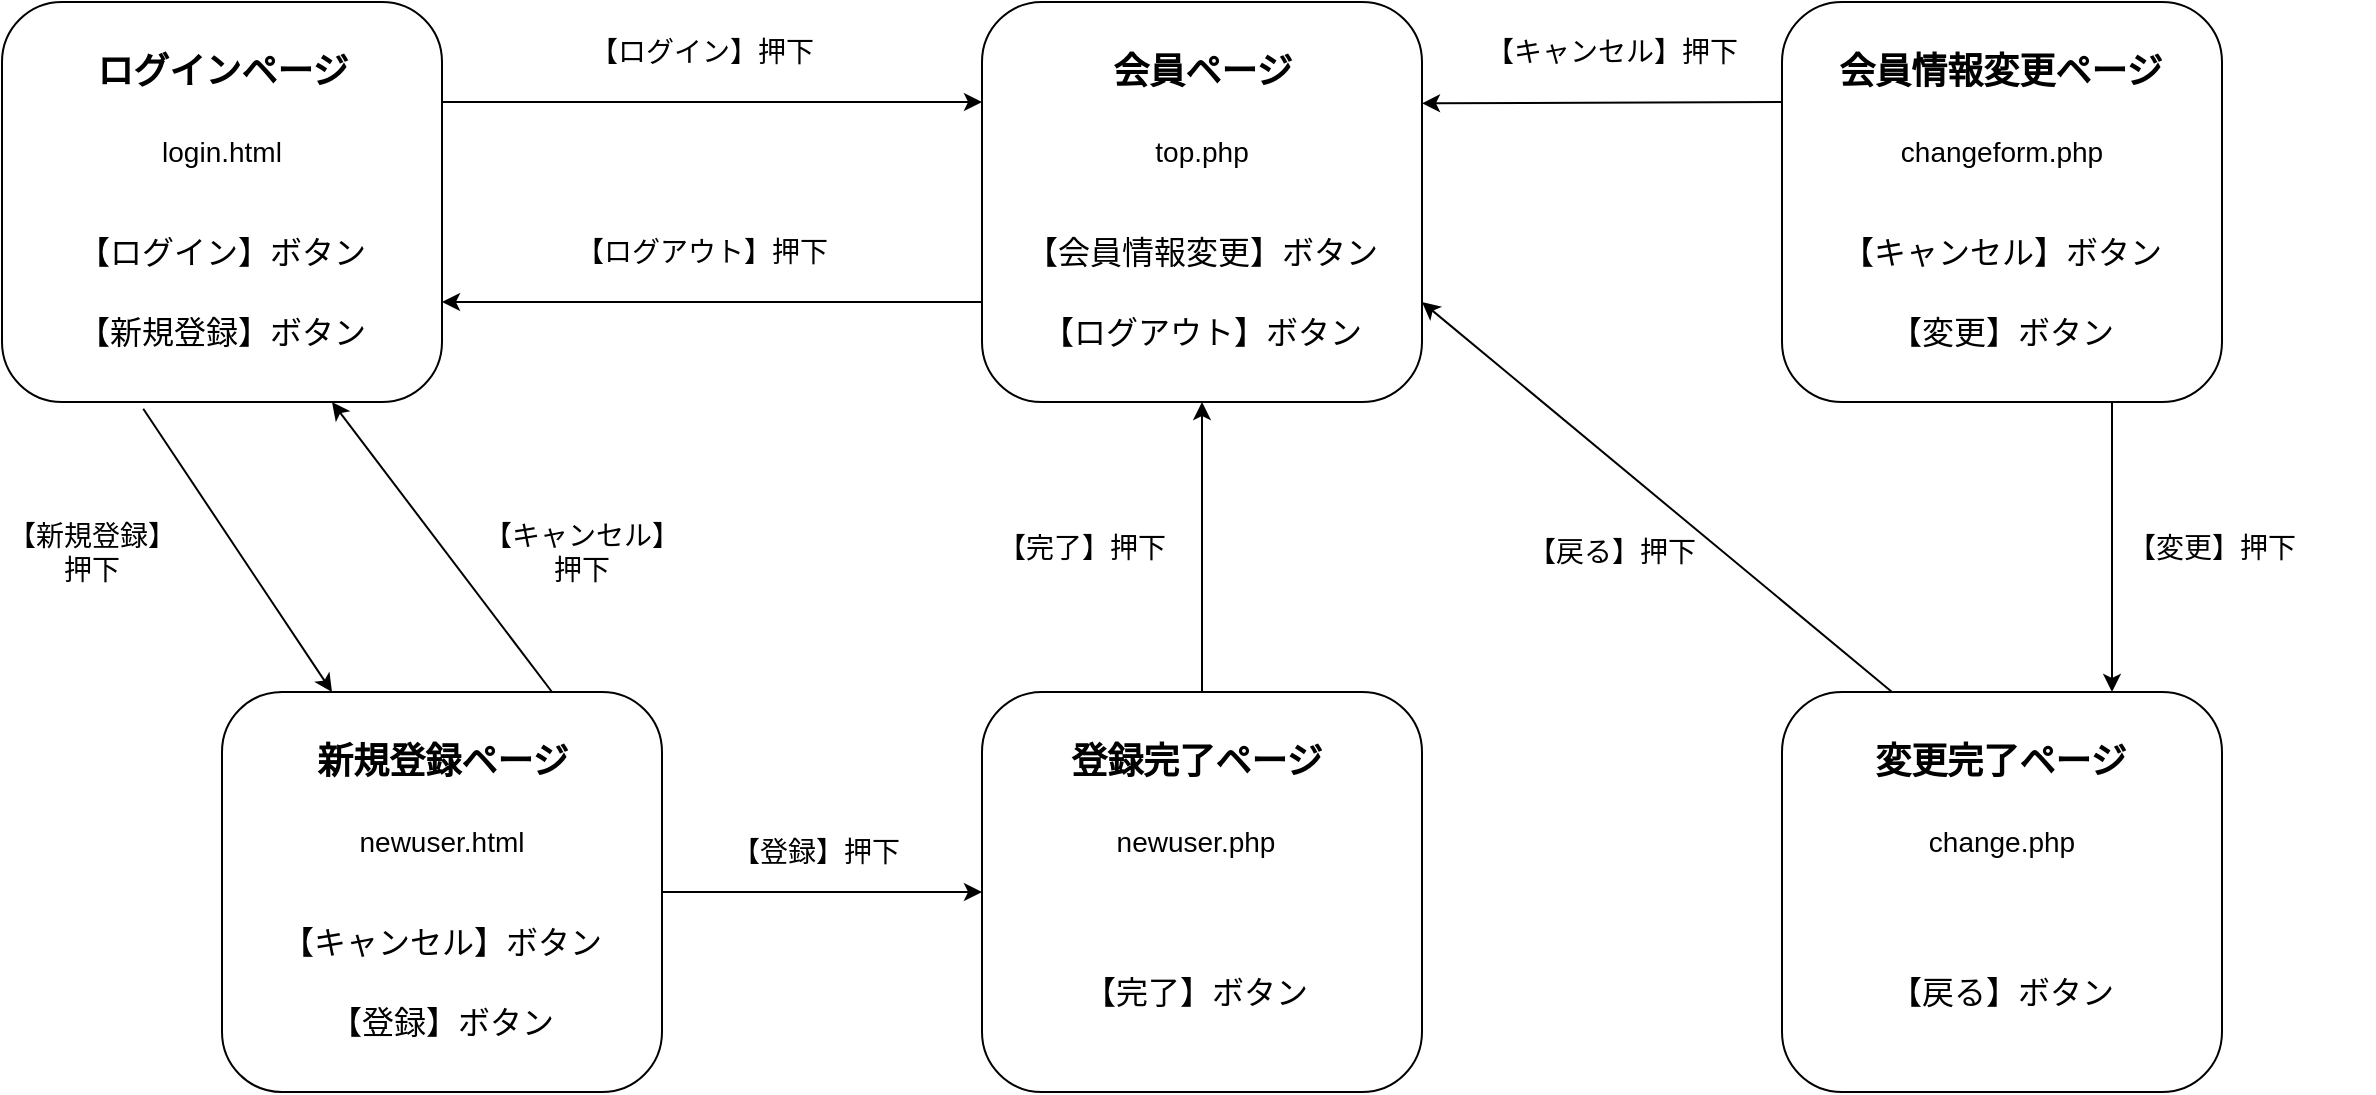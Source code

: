 <mxfile>
    <diagram id="W0Y6Ia2FgGcfSGs5wf8Q" name="ページ1">
        <mxGraphModel dx="1523" dy="918" grid="1" gridSize="10" guides="1" tooltips="1" connect="1" arrows="1" fold="1" page="1" pageScale="1" pageWidth="827" pageHeight="1169" math="0" shadow="0">
            <root>
                <mxCell id="0"/>
                <mxCell id="1" parent="0"/>
                <mxCell id="109" value="" style="group" vertex="1" connectable="0" parent="1">
                    <mxGeometry x="120" y="80" width="1186" height="545" as="geometry"/>
                </mxCell>
                <mxCell id="107" value="" style="group" vertex="1" connectable="0" parent="109">
                    <mxGeometry width="1186" height="545" as="geometry"/>
                </mxCell>
                <mxCell id="48" value="" style="rounded=1;whiteSpace=wrap;html=1;" parent="107" vertex="1">
                    <mxGeometry x="490" y="345" width="220" height="200" as="geometry"/>
                </mxCell>
                <mxCell id="14" value="【ログイン】押下" style="text;html=1;strokeColor=none;fillColor=none;align=center;verticalAlign=middle;whiteSpace=wrap;rounded=0;fontSize=14;" parent="107" vertex="1">
                    <mxGeometry x="270" y="10" width="160" height="30" as="geometry"/>
                </mxCell>
                <mxCell id="16" value="" style="group" parent="107" vertex="1" connectable="0">
                    <mxGeometry x="490" width="220" height="200" as="geometry"/>
                </mxCell>
                <mxCell id="8" value="" style="rounded=1;whiteSpace=wrap;html=1;" parent="16" vertex="1">
                    <mxGeometry width="220" height="200" as="geometry"/>
                </mxCell>
                <mxCell id="9" value="会員ページ" style="text;html=1;strokeColor=none;fillColor=none;align=center;verticalAlign=middle;whiteSpace=wrap;rounded=0;fontStyle=1;fontSize=18;" parent="16" vertex="1">
                    <mxGeometry x="37.5" y="20" width="145" height="30" as="geometry"/>
                </mxCell>
                <mxCell id="10" value="top.php" style="text;html=1;strokeColor=none;fillColor=none;align=center;verticalAlign=middle;whiteSpace=wrap;rounded=0;fontSize=14;" parent="16" vertex="1">
                    <mxGeometry x="50" y="60" width="120" height="30" as="geometry"/>
                </mxCell>
                <mxCell id="11" value="【会員情報変更】ボタン" style="text;html=1;strokeColor=none;fillColor=none;align=center;verticalAlign=middle;whiteSpace=wrap;rounded=0;fontSize=16;" parent="16" vertex="1">
                    <mxGeometry x="20" y="110" width="180" height="30" as="geometry"/>
                </mxCell>
                <mxCell id="12" value="【ログアウト】ボタン" style="text;html=1;strokeColor=none;fillColor=none;align=center;verticalAlign=middle;whiteSpace=wrap;rounded=0;fontSize=16;" parent="16" vertex="1">
                    <mxGeometry x="20" y="150" width="180" height="30" as="geometry"/>
                </mxCell>
                <mxCell id="18" value="" style="group" parent="107" vertex="1" connectable="0">
                    <mxGeometry width="220" height="200" as="geometry"/>
                </mxCell>
                <mxCell id="2" value="" style="rounded=1;whiteSpace=wrap;html=1;" parent="18" vertex="1">
                    <mxGeometry width="220" height="200" as="geometry"/>
                </mxCell>
                <mxCell id="3" value="ログインページ" style="text;html=1;strokeColor=none;fillColor=none;align=center;verticalAlign=middle;whiteSpace=wrap;rounded=0;fontStyle=1;fontSize=18;" parent="18" vertex="1">
                    <mxGeometry x="37.5" y="20" width="145" height="30" as="geometry"/>
                </mxCell>
                <mxCell id="4" value="login.html" style="text;html=1;strokeColor=none;fillColor=none;align=center;verticalAlign=middle;whiteSpace=wrap;rounded=0;fontSize=14;" parent="18" vertex="1">
                    <mxGeometry x="50" y="60" width="120" height="30" as="geometry"/>
                </mxCell>
                <mxCell id="6" value="【ログイン】ボタン" style="text;html=1;strokeColor=none;fillColor=none;align=center;verticalAlign=middle;whiteSpace=wrap;rounded=0;fontSize=16;" parent="18" vertex="1">
                    <mxGeometry x="20" y="110" width="180" height="30" as="geometry"/>
                </mxCell>
                <mxCell id="7" value="【新規登録】ボタン" style="text;html=1;strokeColor=none;fillColor=none;align=center;verticalAlign=middle;whiteSpace=wrap;rounded=0;fontSize=16;" parent="18" vertex="1">
                    <mxGeometry x="20" y="150" width="180" height="30" as="geometry"/>
                </mxCell>
                <mxCell id="26" value="" style="group" parent="107" vertex="1" connectable="0">
                    <mxGeometry x="110" y="345" width="220" height="200" as="geometry"/>
                </mxCell>
                <mxCell id="27" value="" style="rounded=1;whiteSpace=wrap;html=1;" parent="26" vertex="1">
                    <mxGeometry width="220" height="200" as="geometry"/>
                </mxCell>
                <mxCell id="28" value="新規登録ページ" style="text;html=1;strokeColor=none;fillColor=none;align=center;verticalAlign=middle;whiteSpace=wrap;rounded=0;fontStyle=1;fontSize=18;" parent="26" vertex="1">
                    <mxGeometry x="37.5" y="20" width="145" height="30" as="geometry"/>
                </mxCell>
                <mxCell id="29" value="newuser.html" style="text;html=1;strokeColor=none;fillColor=none;align=center;verticalAlign=middle;whiteSpace=wrap;rounded=0;fontSize=14;" parent="26" vertex="1">
                    <mxGeometry x="50" y="60" width="120" height="30" as="geometry"/>
                </mxCell>
                <mxCell id="30" value="【キャンセル】ボタン" style="text;html=1;strokeColor=none;fillColor=none;align=center;verticalAlign=middle;whiteSpace=wrap;rounded=0;fontSize=16;" parent="26" vertex="1">
                    <mxGeometry x="20" y="110" width="180" height="30" as="geometry"/>
                </mxCell>
                <mxCell id="31" value="【登録】ボタン" style="text;html=1;strokeColor=none;fillColor=none;align=center;verticalAlign=middle;whiteSpace=wrap;rounded=0;fontSize=16;" parent="26" vertex="1">
                    <mxGeometry x="20" y="150" width="180" height="30" as="geometry"/>
                </mxCell>
                <mxCell id="36" value="【新規登録】押下" style="text;html=1;strokeColor=none;fillColor=none;align=center;verticalAlign=middle;whiteSpace=wrap;rounded=0;fontSize=14;" parent="107" vertex="1">
                    <mxGeometry y="260" width="90" height="30" as="geometry"/>
                </mxCell>
                <mxCell id="45" style="edgeStyle=none;html=1;exitX=0.321;exitY=1.017;exitDx=0;exitDy=0;entryX=0.25;entryY=0;entryDx=0;entryDy=0;fontSize=14;exitPerimeter=0;" parent="107" source="2" target="27" edge="1">
                    <mxGeometry relative="1" as="geometry"/>
                </mxCell>
                <mxCell id="47" value="" style="group" parent="107" vertex="1" connectable="0">
                    <mxGeometry x="487" y="345" width="220" height="200" as="geometry"/>
                </mxCell>
                <mxCell id="49" value="登録完了ページ" style="text;html=1;strokeColor=none;fillColor=none;align=center;verticalAlign=middle;whiteSpace=wrap;rounded=0;fontStyle=1;fontSize=18;" parent="47" vertex="1">
                    <mxGeometry x="37.5" y="20" width="145" height="30" as="geometry"/>
                </mxCell>
                <mxCell id="50" value="newuser.php" style="text;html=1;strokeColor=none;fillColor=none;align=center;verticalAlign=middle;whiteSpace=wrap;rounded=0;fontSize=14;" parent="47" vertex="1">
                    <mxGeometry x="50" y="60" width="120" height="30" as="geometry"/>
                </mxCell>
                <mxCell id="52" value="【完了】ボタン" style="text;html=1;strokeColor=none;fillColor=none;align=center;verticalAlign=middle;whiteSpace=wrap;rounded=0;fontSize=16;" parent="47" vertex="1">
                    <mxGeometry x="20" y="135" width="180" height="30" as="geometry"/>
                </mxCell>
                <mxCell id="55" style="edgeStyle=none;html=1;exitX=1;exitY=0.5;exitDx=0;exitDy=0;entryX=0;entryY=0.5;entryDx=0;entryDy=0;fontSize=14;" parent="107" source="27" target="48" edge="1">
                    <mxGeometry relative="1" as="geometry"/>
                </mxCell>
                <mxCell id="56" value="【登録】押下" style="text;html=1;strokeColor=none;fillColor=none;align=center;verticalAlign=middle;whiteSpace=wrap;rounded=0;fontSize=14;" parent="107" vertex="1">
                    <mxGeometry x="327" y="410" width="160" height="30" as="geometry"/>
                </mxCell>
                <mxCell id="70" style="edgeStyle=none;html=1;exitX=0.5;exitY=0;exitDx=0;exitDy=0;entryX=0.5;entryY=1;entryDx=0;entryDy=0;fontSize=14;" parent="107" source="48" target="8" edge="1">
                    <mxGeometry relative="1" as="geometry"/>
                </mxCell>
                <mxCell id="71" value="【完了】押下" style="text;html=1;strokeColor=none;fillColor=none;align=center;verticalAlign=middle;whiteSpace=wrap;rounded=0;fontSize=14;" parent="107" vertex="1">
                    <mxGeometry x="460" y="257.5" width="160" height="30" as="geometry"/>
                </mxCell>
                <mxCell id="74" style="edgeStyle=none;html=1;exitX=0.75;exitY=0;exitDx=0;exitDy=0;entryX=0.75;entryY=1;entryDx=0;entryDy=0;fontSize=14;" parent="107" source="27" target="2" edge="1">
                    <mxGeometry relative="1" as="geometry"/>
                </mxCell>
                <mxCell id="75" value="【キャンセル】押下" style="text;html=1;strokeColor=none;fillColor=none;align=center;verticalAlign=middle;whiteSpace=wrap;rounded=0;fontSize=14;" parent="107" vertex="1">
                    <mxGeometry x="240" y="260" width="100" height="30" as="geometry"/>
                </mxCell>
                <mxCell id="82" style="edgeStyle=none;html=1;exitX=1;exitY=0.25;exitDx=0;exitDy=0;entryX=0;entryY=0.25;entryDx=0;entryDy=0;" edge="1" parent="107" source="2" target="8">
                    <mxGeometry relative="1" as="geometry"/>
                </mxCell>
                <mxCell id="83" style="edgeStyle=none;html=1;exitX=0;exitY=0.75;exitDx=0;exitDy=0;entryX=1;entryY=0.75;entryDx=0;entryDy=0;" edge="1" parent="107" source="8" target="2">
                    <mxGeometry relative="1" as="geometry"/>
                </mxCell>
                <mxCell id="84" value="【ログアウト】押下" style="text;html=1;strokeColor=none;fillColor=none;align=center;verticalAlign=middle;whiteSpace=wrap;rounded=0;fontSize=14;" vertex="1" parent="107">
                    <mxGeometry x="270" y="110" width="160" height="30" as="geometry"/>
                </mxCell>
                <mxCell id="85" value="" style="group" vertex="1" connectable="0" parent="107">
                    <mxGeometry x="890" width="220" height="200" as="geometry"/>
                </mxCell>
                <mxCell id="86" value="" style="rounded=1;whiteSpace=wrap;html=1;" vertex="1" parent="85">
                    <mxGeometry width="220" height="200" as="geometry"/>
                </mxCell>
                <mxCell id="87" value="会員情報変更ページ" style="text;html=1;strokeColor=none;fillColor=none;align=center;verticalAlign=middle;whiteSpace=wrap;rounded=0;fontStyle=1;fontSize=18;" vertex="1" parent="85">
                    <mxGeometry x="17.5" y="20" width="182.5" height="30" as="geometry"/>
                </mxCell>
                <mxCell id="88" value="changeform.php" style="text;html=1;strokeColor=none;fillColor=none;align=center;verticalAlign=middle;whiteSpace=wrap;rounded=0;fontSize=14;" vertex="1" parent="85">
                    <mxGeometry x="50" y="60" width="120" height="30" as="geometry"/>
                </mxCell>
                <mxCell id="89" value="【キャンセル】ボタン" style="text;html=1;strokeColor=none;fillColor=none;align=center;verticalAlign=middle;whiteSpace=wrap;rounded=0;fontSize=16;" vertex="1" parent="85">
                    <mxGeometry x="20" y="110" width="180" height="30" as="geometry"/>
                </mxCell>
                <mxCell id="90" value="【変更】ボタン" style="text;html=1;strokeColor=none;fillColor=none;align=center;verticalAlign=middle;whiteSpace=wrap;rounded=0;fontSize=16;" vertex="1" parent="85">
                    <mxGeometry x="20" y="150" width="180" height="30" as="geometry"/>
                </mxCell>
                <mxCell id="93" style="edgeStyle=none;html=1;exitX=0;exitY=0.25;exitDx=0;exitDy=0;" edge="1" parent="107" source="86">
                    <mxGeometry relative="1" as="geometry">
                        <mxPoint x="710" y="50.667" as="targetPoint"/>
                    </mxGeometry>
                </mxCell>
                <mxCell id="94" value="【キャンセル】押下" style="text;html=1;strokeColor=none;fillColor=none;align=center;verticalAlign=middle;whiteSpace=wrap;rounded=0;fontSize=14;" vertex="1" parent="107">
                    <mxGeometry x="725" y="10" width="160" height="30" as="geometry"/>
                </mxCell>
                <mxCell id="95" value="" style="group" vertex="1" connectable="0" parent="107">
                    <mxGeometry x="890" y="345" width="220" height="200" as="geometry"/>
                </mxCell>
                <mxCell id="96" value="" style="rounded=1;whiteSpace=wrap;html=1;" vertex="1" parent="95">
                    <mxGeometry width="220" height="200" as="geometry"/>
                </mxCell>
                <mxCell id="97" value="変更完了ページ" style="text;html=1;strokeColor=none;fillColor=none;align=center;verticalAlign=middle;whiteSpace=wrap;rounded=0;fontStyle=1;fontSize=18;" vertex="1" parent="95">
                    <mxGeometry x="17.5" y="20" width="182.5" height="30" as="geometry"/>
                </mxCell>
                <mxCell id="98" value="change.php" style="text;html=1;strokeColor=none;fillColor=none;align=center;verticalAlign=middle;whiteSpace=wrap;rounded=0;fontSize=14;" vertex="1" parent="95">
                    <mxGeometry x="50" y="60" width="120" height="30" as="geometry"/>
                </mxCell>
                <mxCell id="100" value="【戻る】ボタン" style="text;html=1;strokeColor=none;fillColor=none;align=center;verticalAlign=middle;whiteSpace=wrap;rounded=0;fontSize=16;" vertex="1" parent="95">
                    <mxGeometry x="20" y="135" width="180" height="30" as="geometry"/>
                </mxCell>
                <mxCell id="101" style="edgeStyle=none;html=1;exitX=0.75;exitY=1;exitDx=0;exitDy=0;entryX=0.75;entryY=0;entryDx=0;entryDy=0;" edge="1" parent="107" source="86" target="96">
                    <mxGeometry relative="1" as="geometry"/>
                </mxCell>
                <mxCell id="103" style="edgeStyle=none;html=1;exitX=0.25;exitY=0;exitDx=0;exitDy=0;entryX=1;entryY=0.75;entryDx=0;entryDy=0;" edge="1" parent="107" source="96" target="8">
                    <mxGeometry relative="1" as="geometry"/>
                </mxCell>
                <mxCell id="104" value="【戻る】押下" style="text;html=1;strokeColor=none;fillColor=none;align=center;verticalAlign=middle;whiteSpace=wrap;rounded=0;fontSize=14;" vertex="1" parent="107">
                    <mxGeometry x="740" y="260" width="130" height="30" as="geometry"/>
                </mxCell>
                <mxCell id="102" value="【変更】押下" style="text;html=1;strokeColor=none;fillColor=none;align=center;verticalAlign=middle;whiteSpace=wrap;rounded=0;fontSize=14;" vertex="1" parent="107">
                    <mxGeometry x="1040" y="257.5" width="130" height="30" as="geometry"/>
                </mxCell>
            </root>
        </mxGraphModel>
    </diagram>
</mxfile>